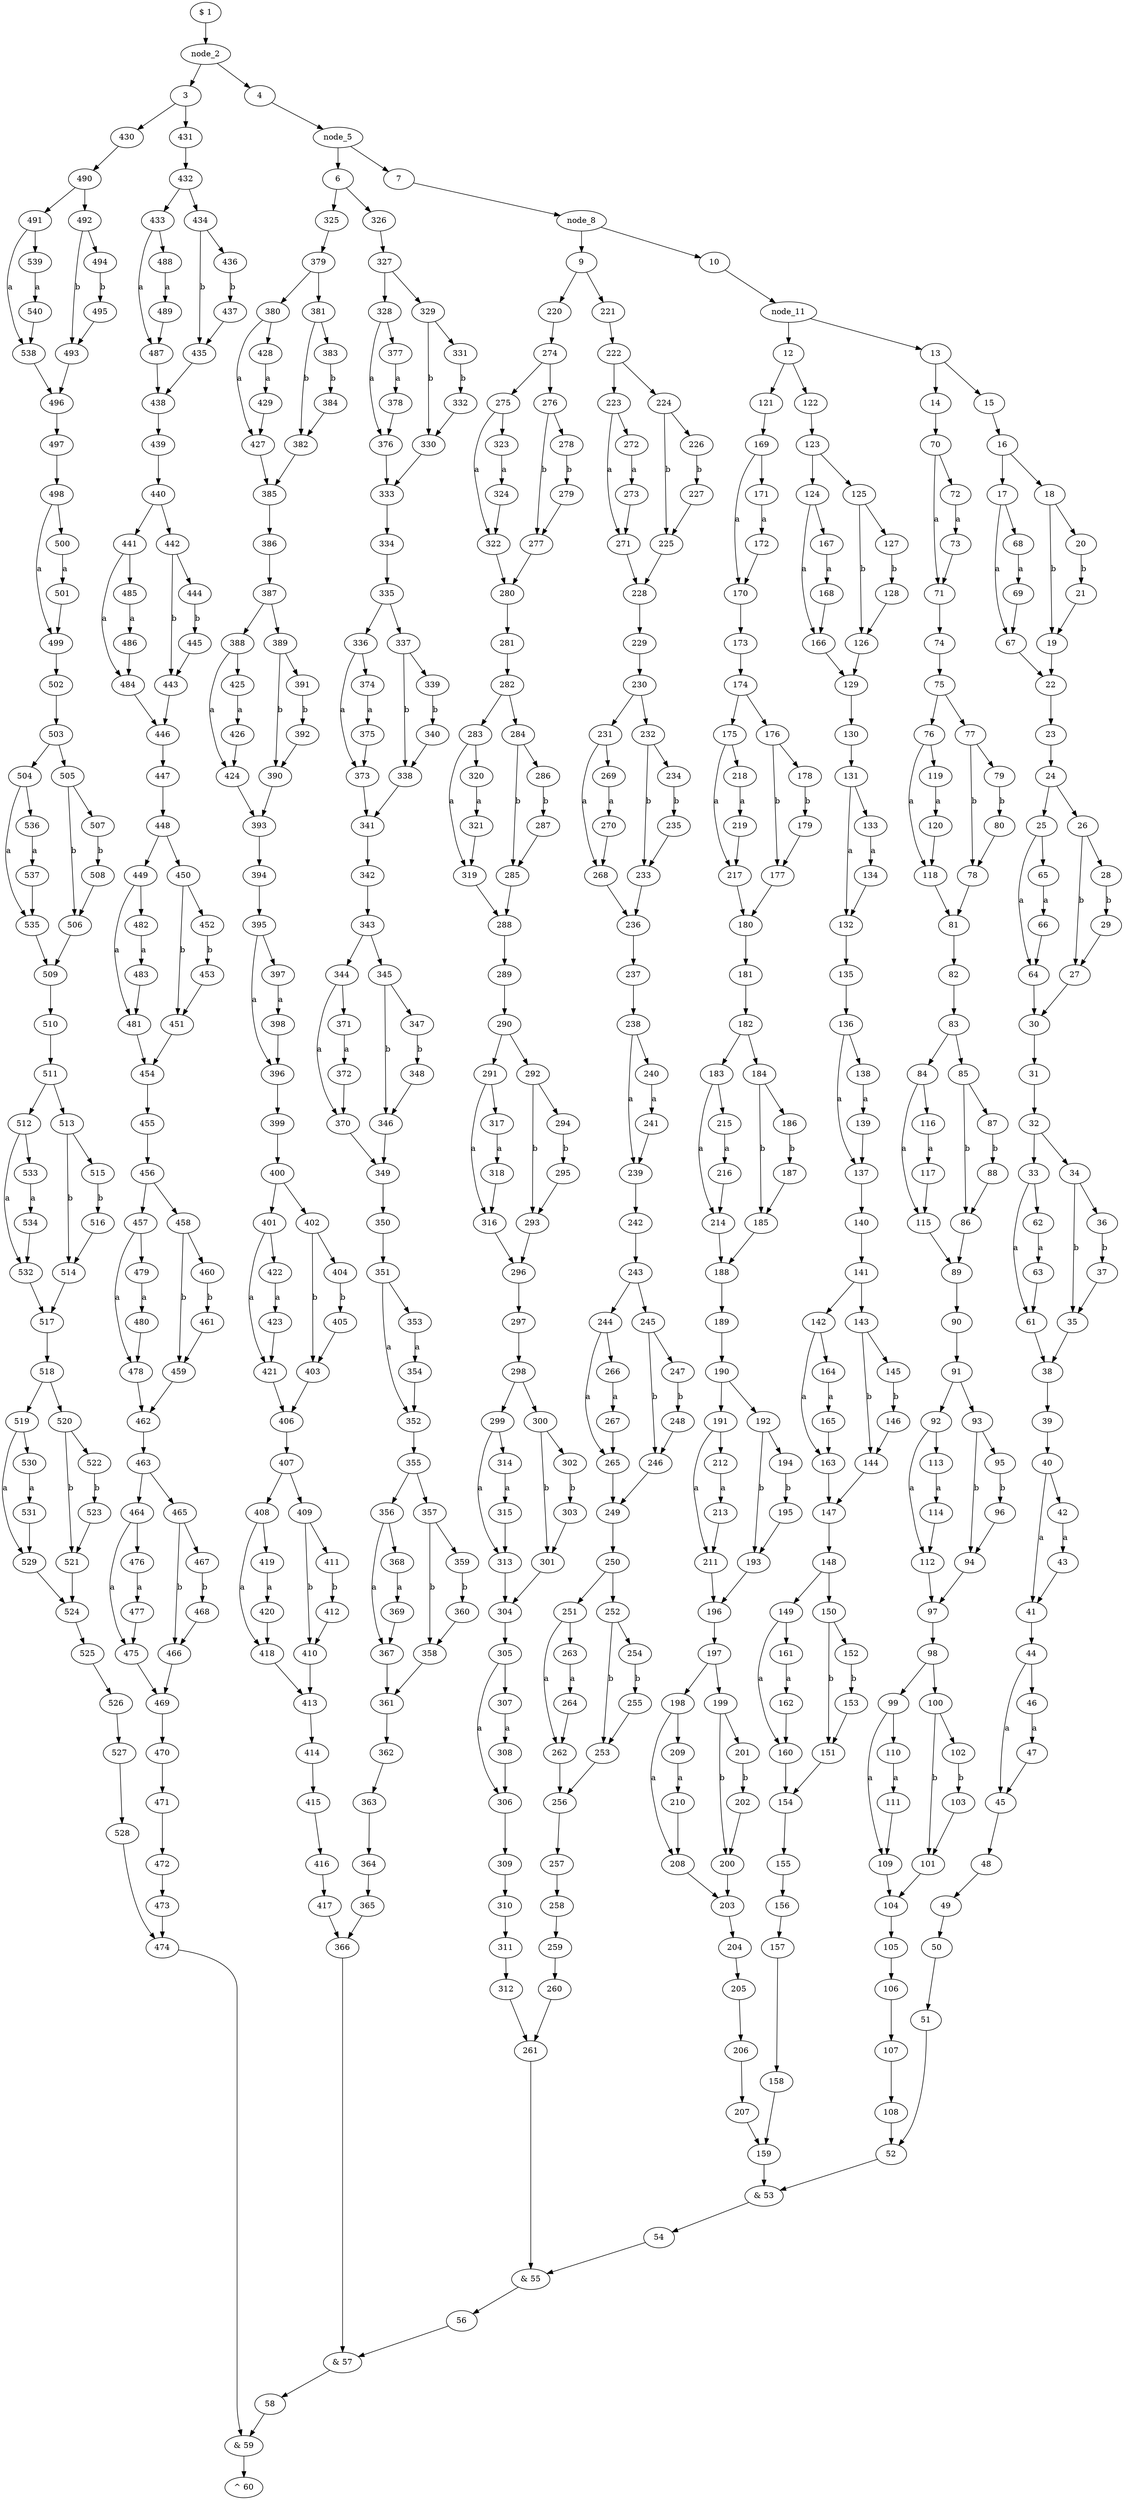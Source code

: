 digraph G {
	node_1 [label="$ 1"]
		node_1 -> node_2
		node_2 -> node_3
		node_2 -> node_4
	node_4 [label="4"]
		node_4 -> node_5
		node_5 -> node_6
		node_5 -> node_7
	node_7 [label="7"]
		node_7 -> node_8
		node_8 -> node_9
		node_8 -> node_10
	node_10 [label="10"]
		node_10 -> node_11
		node_11 -> node_12
		node_11 -> node_13
	node_13 [label="13"]
		node_13 -> node_14
		node_13 -> node_15
	node_15 [label="15"]
		node_15 -> node_16
	node_16 [label="16"]
		node_16 -> node_17
		node_16 -> node_18
	node_18 [label="18"]
		node_18 -> node_19[label = "b"]
		node_18 -> node_20
	node_20 [label="20"]
		node_20 -> node_21[label = "b"]
	node_21 [label="21"]
		node_21 -> node_19
	node_19 [label="19"]
		node_19 -> node_22
	node_22 [label="22"]
		node_22 -> node_23
	node_23 [label="23"]
		node_23 -> node_24
	node_24 [label="24"]
		node_24 -> node_25
		node_24 -> node_26
	node_26 [label="26"]
		node_26 -> node_27[label = "b"]
		node_26 -> node_28
	node_28 [label="28"]
		node_28 -> node_29[label = "b"]
	node_29 [label="29"]
		node_29 -> node_27
	node_27 [label="27"]
		node_27 -> node_30
	node_30 [label="30"]
		node_30 -> node_31
	node_31 [label="31"]
		node_31 -> node_32
	node_32 [label="32"]
		node_32 -> node_33
		node_32 -> node_34
	node_34 [label="34"]
		node_34 -> node_35[label = "b"]
		node_34 -> node_36
	node_36 [label="36"]
		node_36 -> node_37[label = "b"]
	node_37 [label="37"]
		node_37 -> node_35
	node_35 [label="35"]
		node_35 -> node_38
	node_38 [label="38"]
		node_38 -> node_39
	node_39 [label="39"]
		node_39 -> node_40
	node_40 [label="40"]
		node_40 -> node_41[label = "a"]
		node_40 -> node_42
	node_42 [label="42"]
		node_42 -> node_43[label = "a"]
	node_43 [label="43"]
		node_43 -> node_41
	node_41 [label="41"]
		node_41 -> node_44
	node_44 [label="44"]
		node_44 -> node_45[label = "a"]
		node_44 -> node_46
	node_46 [label="46"]
		node_46 -> node_47[label = "a"]
	node_47 [label="47"]
		node_47 -> node_45
	node_45 [label="45"]
		node_45 -> node_48
	node_48 [label="48"]
		node_48 -> node_49
	node_49 [label="49"]
		node_49 -> node_50
	node_50 [label="50"]
		node_50 -> node_51
	node_51 [label="51"]
		node_51 -> node_52
	node_52 [label="52"]
		node_52 -> node_53
	node_53 [label="& 53"]
		node_53 -> node_54
	node_54 [label="54"]
		node_54 -> node_55
	node_55 [label="& 55"]
		node_55 -> node_56
	node_56 [label="56"]
		node_56 -> node_57
	node_57 [label="& 57"]
		node_57 -> node_58
	node_58 [label="58"]
		node_58 -> node_59
	node_59 [label="& 59"]
		node_59 -> node_60
	node_60 [label="^ 60"]
	node_33 [label="33"]
		node_33 -> node_61[label = "a"]
		node_33 -> node_62
	node_62 [label="62"]
		node_62 -> node_63[label = "a"]
	node_63 [label="63"]
		node_63 -> node_61
	node_61 [label="61"]
		node_61 -> node_38
	node_25 [label="25"]
		node_25 -> node_64[label = "a"]
		node_25 -> node_65
	node_65 [label="65"]
		node_65 -> node_66[label = "a"]
	node_66 [label="66"]
		node_66 -> node_64
	node_64 [label="64"]
		node_64 -> node_30
	node_17 [label="17"]
		node_17 -> node_67[label = "a"]
		node_17 -> node_68
	node_68 [label="68"]
		node_68 -> node_69[label = "a"]
	node_69 [label="69"]
		node_69 -> node_67
	node_67 [label="67"]
		node_67 -> node_22
	node_14 [label="14"]
		node_14 -> node_70
	node_70 [label="70"]
		node_70 -> node_71[label = "a"]
		node_70 -> node_72
	node_72 [label="72"]
		node_72 -> node_73[label = "a"]
	node_73 [label="73"]
		node_73 -> node_71
	node_71 [label="71"]
		node_71 -> node_74
	node_74 [label="74"]
		node_74 -> node_75
	node_75 [label="75"]
		node_75 -> node_76
		node_75 -> node_77
	node_77 [label="77"]
		node_77 -> node_78[label = "b"]
		node_77 -> node_79
	node_79 [label="79"]
		node_79 -> node_80[label = "b"]
	node_80 [label="80"]
		node_80 -> node_78
	node_78 [label="78"]
		node_78 -> node_81
	node_81 [label="81"]
		node_81 -> node_82
	node_82 [label="82"]
		node_82 -> node_83
	node_83 [label="83"]
		node_83 -> node_84
		node_83 -> node_85
	node_85 [label="85"]
		node_85 -> node_86[label = "b"]
		node_85 -> node_87
	node_87 [label="87"]
		node_87 -> node_88[label = "b"]
	node_88 [label="88"]
		node_88 -> node_86
	node_86 [label="86"]
		node_86 -> node_89
	node_89 [label="89"]
		node_89 -> node_90
	node_90 [label="90"]
		node_90 -> node_91
	node_91 [label="91"]
		node_91 -> node_92
		node_91 -> node_93
	node_93 [label="93"]
		node_93 -> node_94[label = "b"]
		node_93 -> node_95
	node_95 [label="95"]
		node_95 -> node_96[label = "b"]
	node_96 [label="96"]
		node_96 -> node_94
	node_94 [label="94"]
		node_94 -> node_97
	node_97 [label="97"]
		node_97 -> node_98
	node_98 [label="98"]
		node_98 -> node_99
		node_98 -> node_100
	node_100 [label="100"]
		node_100 -> node_101[label = "b"]
		node_100 -> node_102
	node_102 [label="102"]
		node_102 -> node_103[label = "b"]
	node_103 [label="103"]
		node_103 -> node_101
	node_101 [label="101"]
		node_101 -> node_104
	node_104 [label="104"]
		node_104 -> node_105
	node_105 [label="105"]
		node_105 -> node_106
	node_106 [label="106"]
		node_106 -> node_107
	node_107 [label="107"]
		node_107 -> node_108
	node_108 [label="108"]
		node_108 -> node_52
	node_99 [label="99"]
		node_99 -> node_109[label = "a"]
		node_99 -> node_110
	node_110 [label="110"]
		node_110 -> node_111[label = "a"]
	node_111 [label="111"]
		node_111 -> node_109
	node_109 [label="109"]
		node_109 -> node_104
	node_92 [label="92"]
		node_92 -> node_112[label = "a"]
		node_92 -> node_113
	node_113 [label="113"]
		node_113 -> node_114[label = "a"]
	node_114 [label="114"]
		node_114 -> node_112
	node_112 [label="112"]
		node_112 -> node_97
	node_84 [label="84"]
		node_84 -> node_115[label = "a"]
		node_84 -> node_116
	node_116 [label="116"]
		node_116 -> node_117[label = "a"]
	node_117 [label="117"]
		node_117 -> node_115
	node_115 [label="115"]
		node_115 -> node_89
	node_76 [label="76"]
		node_76 -> node_118[label = "a"]
		node_76 -> node_119
	node_119 [label="119"]
		node_119 -> node_120[label = "a"]
	node_120 [label="120"]
		node_120 -> node_118
	node_118 [label="118"]
		node_118 -> node_81
	node_12 [label="12"]
		node_12 -> node_121
		node_12 -> node_122
	node_122 [label="122"]
		node_122 -> node_123
	node_123 [label="123"]
		node_123 -> node_124
		node_123 -> node_125
	node_125 [label="125"]
		node_125 -> node_126[label = "b"]
		node_125 -> node_127
	node_127 [label="127"]
		node_127 -> node_128[label = "b"]
	node_128 [label="128"]
		node_128 -> node_126
	node_126 [label="126"]
		node_126 -> node_129
	node_129 [label="129"]
		node_129 -> node_130
	node_130 [label="130"]
		node_130 -> node_131
	node_131 [label="131"]
		node_131 -> node_132[label = "a"]
		node_131 -> node_133
	node_133 [label="133"]
		node_133 -> node_134[label = "a"]
	node_134 [label="134"]
		node_134 -> node_132
	node_132 [label="132"]
		node_132 -> node_135
	node_135 [label="135"]
		node_135 -> node_136
	node_136 [label="136"]
		node_136 -> node_137[label = "a"]
		node_136 -> node_138
	node_138 [label="138"]
		node_138 -> node_139[label = "a"]
	node_139 [label="139"]
		node_139 -> node_137
	node_137 [label="137"]
		node_137 -> node_140
	node_140 [label="140"]
		node_140 -> node_141
	node_141 [label="141"]
		node_141 -> node_142
		node_141 -> node_143
	node_143 [label="143"]
		node_143 -> node_144[label = "b"]
		node_143 -> node_145
	node_145 [label="145"]
		node_145 -> node_146[label = "b"]
	node_146 [label="146"]
		node_146 -> node_144
	node_144 [label="144"]
		node_144 -> node_147
	node_147 [label="147"]
		node_147 -> node_148
	node_148 [label="148"]
		node_148 -> node_149
		node_148 -> node_150
	node_150 [label="150"]
		node_150 -> node_151[label = "b"]
		node_150 -> node_152
	node_152 [label="152"]
		node_152 -> node_153[label = "b"]
	node_153 [label="153"]
		node_153 -> node_151
	node_151 [label="151"]
		node_151 -> node_154
	node_154 [label="154"]
		node_154 -> node_155
	node_155 [label="155"]
		node_155 -> node_156
	node_156 [label="156"]
		node_156 -> node_157
	node_157 [label="157"]
		node_157 -> node_158
	node_158 [label="158"]
		node_158 -> node_159
	node_159 [label="159"]
		node_159 -> node_53
	node_149 [label="149"]
		node_149 -> node_160[label = "a"]
		node_149 -> node_161
	node_161 [label="161"]
		node_161 -> node_162[label = "a"]
	node_162 [label="162"]
		node_162 -> node_160
	node_160 [label="160"]
		node_160 -> node_154
	node_142 [label="142"]
		node_142 -> node_163[label = "a"]
		node_142 -> node_164
	node_164 [label="164"]
		node_164 -> node_165[label = "a"]
	node_165 [label="165"]
		node_165 -> node_163
	node_163 [label="163"]
		node_163 -> node_147
	node_124 [label="124"]
		node_124 -> node_166[label = "a"]
		node_124 -> node_167
	node_167 [label="167"]
		node_167 -> node_168[label = "a"]
	node_168 [label="168"]
		node_168 -> node_166
	node_166 [label="166"]
		node_166 -> node_129
	node_121 [label="121"]
		node_121 -> node_169
	node_169 [label="169"]
		node_169 -> node_170[label = "a"]
		node_169 -> node_171
	node_171 [label="171"]
		node_171 -> node_172[label = "a"]
	node_172 [label="172"]
		node_172 -> node_170
	node_170 [label="170"]
		node_170 -> node_173
	node_173 [label="173"]
		node_173 -> node_174
	node_174 [label="174"]
		node_174 -> node_175
		node_174 -> node_176
	node_176 [label="176"]
		node_176 -> node_177[label = "b"]
		node_176 -> node_178
	node_178 [label="178"]
		node_178 -> node_179[label = "b"]
	node_179 [label="179"]
		node_179 -> node_177
	node_177 [label="177"]
		node_177 -> node_180
	node_180 [label="180"]
		node_180 -> node_181
	node_181 [label="181"]
		node_181 -> node_182
	node_182 [label="182"]
		node_182 -> node_183
		node_182 -> node_184
	node_184 [label="184"]
		node_184 -> node_185[label = "b"]
		node_184 -> node_186
	node_186 [label="186"]
		node_186 -> node_187[label = "b"]
	node_187 [label="187"]
		node_187 -> node_185
	node_185 [label="185"]
		node_185 -> node_188
	node_188 [label="188"]
		node_188 -> node_189
	node_189 [label="189"]
		node_189 -> node_190
	node_190 [label="190"]
		node_190 -> node_191
		node_190 -> node_192
	node_192 [label="192"]
		node_192 -> node_193[label = "b"]
		node_192 -> node_194
	node_194 [label="194"]
		node_194 -> node_195[label = "b"]
	node_195 [label="195"]
		node_195 -> node_193
	node_193 [label="193"]
		node_193 -> node_196
	node_196 [label="196"]
		node_196 -> node_197
	node_197 [label="197"]
		node_197 -> node_198
		node_197 -> node_199
	node_199 [label="199"]
		node_199 -> node_200[label = "b"]
		node_199 -> node_201
	node_201 [label="201"]
		node_201 -> node_202[label = "b"]
	node_202 [label="202"]
		node_202 -> node_200
	node_200 [label="200"]
		node_200 -> node_203
	node_203 [label="203"]
		node_203 -> node_204
	node_204 [label="204"]
		node_204 -> node_205
	node_205 [label="205"]
		node_205 -> node_206
	node_206 [label="206"]
		node_206 -> node_207
	node_207 [label="207"]
		node_207 -> node_159
	node_198 [label="198"]
		node_198 -> node_208[label = "a"]
		node_198 -> node_209
	node_209 [label="209"]
		node_209 -> node_210[label = "a"]
	node_210 [label="210"]
		node_210 -> node_208
	node_208 [label="208"]
		node_208 -> node_203
	node_191 [label="191"]
		node_191 -> node_211[label = "a"]
		node_191 -> node_212
	node_212 [label="212"]
		node_212 -> node_213[label = "a"]
	node_213 [label="213"]
		node_213 -> node_211
	node_211 [label="211"]
		node_211 -> node_196
	node_183 [label="183"]
		node_183 -> node_214[label = "a"]
		node_183 -> node_215
	node_215 [label="215"]
		node_215 -> node_216[label = "a"]
	node_216 [label="216"]
		node_216 -> node_214
	node_214 [label="214"]
		node_214 -> node_188
	node_175 [label="175"]
		node_175 -> node_217[label = "a"]
		node_175 -> node_218
	node_218 [label="218"]
		node_218 -> node_219[label = "a"]
	node_219 [label="219"]
		node_219 -> node_217
	node_217 [label="217"]
		node_217 -> node_180
	node_9 [label="9"]
		node_9 -> node_220
		node_9 -> node_221
	node_221 [label="221"]
		node_221 -> node_222
	node_222 [label="222"]
		node_222 -> node_223
		node_222 -> node_224
	node_224 [label="224"]
		node_224 -> node_225[label = "b"]
		node_224 -> node_226
	node_226 [label="226"]
		node_226 -> node_227[label = "b"]
	node_227 [label="227"]
		node_227 -> node_225
	node_225 [label="225"]
		node_225 -> node_228
	node_228 [label="228"]
		node_228 -> node_229
	node_229 [label="229"]
		node_229 -> node_230
	node_230 [label="230"]
		node_230 -> node_231
		node_230 -> node_232
	node_232 [label="232"]
		node_232 -> node_233[label = "b"]
		node_232 -> node_234
	node_234 [label="234"]
		node_234 -> node_235[label = "b"]
	node_235 [label="235"]
		node_235 -> node_233
	node_233 [label="233"]
		node_233 -> node_236
	node_236 [label="236"]
		node_236 -> node_237
	node_237 [label="237"]
		node_237 -> node_238
	node_238 [label="238"]
		node_238 -> node_239[label = "a"]
		node_238 -> node_240
	node_240 [label="240"]
		node_240 -> node_241[label = "a"]
	node_241 [label="241"]
		node_241 -> node_239
	node_239 [label="239"]
		node_239 -> node_242
	node_242 [label="242"]
		node_242 -> node_243
	node_243 [label="243"]
		node_243 -> node_244
		node_243 -> node_245
	node_245 [label="245"]
		node_245 -> node_246[label = "b"]
		node_245 -> node_247
	node_247 [label="247"]
		node_247 -> node_248[label = "b"]
	node_248 [label="248"]
		node_248 -> node_246
	node_246 [label="246"]
		node_246 -> node_249
	node_249 [label="249"]
		node_249 -> node_250
	node_250 [label="250"]
		node_250 -> node_251
		node_250 -> node_252
	node_252 [label="252"]
		node_252 -> node_253[label = "b"]
		node_252 -> node_254
	node_254 [label="254"]
		node_254 -> node_255[label = "b"]
	node_255 [label="255"]
		node_255 -> node_253
	node_253 [label="253"]
		node_253 -> node_256
	node_256 [label="256"]
		node_256 -> node_257
	node_257 [label="257"]
		node_257 -> node_258
	node_258 [label="258"]
		node_258 -> node_259
	node_259 [label="259"]
		node_259 -> node_260
	node_260 [label="260"]
		node_260 -> node_261
	node_261 [label="261"]
		node_261 -> node_55
	node_251 [label="251"]
		node_251 -> node_262[label = "a"]
		node_251 -> node_263
	node_263 [label="263"]
		node_263 -> node_264[label = "a"]
	node_264 [label="264"]
		node_264 -> node_262
	node_262 [label="262"]
		node_262 -> node_256
	node_244 [label="244"]
		node_244 -> node_265[label = "a"]
		node_244 -> node_266
	node_266 [label="266"]
		node_266 -> node_267[label = "a"]
	node_267 [label="267"]
		node_267 -> node_265
	node_265 [label="265"]
		node_265 -> node_249
	node_231 [label="231"]
		node_231 -> node_268[label = "a"]
		node_231 -> node_269
	node_269 [label="269"]
		node_269 -> node_270[label = "a"]
	node_270 [label="270"]
		node_270 -> node_268
	node_268 [label="268"]
		node_268 -> node_236
	node_223 [label="223"]
		node_223 -> node_271[label = "a"]
		node_223 -> node_272
	node_272 [label="272"]
		node_272 -> node_273[label = "a"]
	node_273 [label="273"]
		node_273 -> node_271
	node_271 [label="271"]
		node_271 -> node_228
	node_220 [label="220"]
		node_220 -> node_274
	node_274 [label="274"]
		node_274 -> node_275
		node_274 -> node_276
	node_276 [label="276"]
		node_276 -> node_277[label = "b"]
		node_276 -> node_278
	node_278 [label="278"]
		node_278 -> node_279[label = "b"]
	node_279 [label="279"]
		node_279 -> node_277
	node_277 [label="277"]
		node_277 -> node_280
	node_280 [label="280"]
		node_280 -> node_281
	node_281 [label="281"]
		node_281 -> node_282
	node_282 [label="282"]
		node_282 -> node_283
		node_282 -> node_284
	node_284 [label="284"]
		node_284 -> node_285[label = "b"]
		node_284 -> node_286
	node_286 [label="286"]
		node_286 -> node_287[label = "b"]
	node_287 [label="287"]
		node_287 -> node_285
	node_285 [label="285"]
		node_285 -> node_288
	node_288 [label="288"]
		node_288 -> node_289
	node_289 [label="289"]
		node_289 -> node_290
	node_290 [label="290"]
		node_290 -> node_291
		node_290 -> node_292
	node_292 [label="292"]
		node_292 -> node_293[label = "b"]
		node_292 -> node_294
	node_294 [label="294"]
		node_294 -> node_295[label = "b"]
	node_295 [label="295"]
		node_295 -> node_293
	node_293 [label="293"]
		node_293 -> node_296
	node_296 [label="296"]
		node_296 -> node_297
	node_297 [label="297"]
		node_297 -> node_298
	node_298 [label="298"]
		node_298 -> node_299
		node_298 -> node_300
	node_300 [label="300"]
		node_300 -> node_301[label = "b"]
		node_300 -> node_302
	node_302 [label="302"]
		node_302 -> node_303[label = "b"]
	node_303 [label="303"]
		node_303 -> node_301
	node_301 [label="301"]
		node_301 -> node_304
	node_304 [label="304"]
		node_304 -> node_305
	node_305 [label="305"]
		node_305 -> node_306[label = "a"]
		node_305 -> node_307
	node_307 [label="307"]
		node_307 -> node_308[label = "a"]
	node_308 [label="308"]
		node_308 -> node_306
	node_306 [label="306"]
		node_306 -> node_309
	node_309 [label="309"]
		node_309 -> node_310
	node_310 [label="310"]
		node_310 -> node_311
	node_311 [label="311"]
		node_311 -> node_312
	node_312 [label="312"]
		node_312 -> node_261
	node_299 [label="299"]
		node_299 -> node_313[label = "a"]
		node_299 -> node_314
	node_314 [label="314"]
		node_314 -> node_315[label = "a"]
	node_315 [label="315"]
		node_315 -> node_313
	node_313 [label="313"]
		node_313 -> node_304
	node_291 [label="291"]
		node_291 -> node_316[label = "a"]
		node_291 -> node_317
	node_317 [label="317"]
		node_317 -> node_318[label = "a"]
	node_318 [label="318"]
		node_318 -> node_316
	node_316 [label="316"]
		node_316 -> node_296
	node_283 [label="283"]
		node_283 -> node_319[label = "a"]
		node_283 -> node_320
	node_320 [label="320"]
		node_320 -> node_321[label = "a"]
	node_321 [label="321"]
		node_321 -> node_319
	node_319 [label="319"]
		node_319 -> node_288
	node_275 [label="275"]
		node_275 -> node_322[label = "a"]
		node_275 -> node_323
	node_323 [label="323"]
		node_323 -> node_324[label = "a"]
	node_324 [label="324"]
		node_324 -> node_322
	node_322 [label="322"]
		node_322 -> node_280
	node_6 [label="6"]
		node_6 -> node_325
		node_6 -> node_326
	node_326 [label="326"]
		node_326 -> node_327
	node_327 [label="327"]
		node_327 -> node_328
		node_327 -> node_329
	node_329 [label="329"]
		node_329 -> node_330[label = "b"]
		node_329 -> node_331
	node_331 [label="331"]
		node_331 -> node_332[label = "b"]
	node_332 [label="332"]
		node_332 -> node_330
	node_330 [label="330"]
		node_330 -> node_333
	node_333 [label="333"]
		node_333 -> node_334
	node_334 [label="334"]
		node_334 -> node_335
	node_335 [label="335"]
		node_335 -> node_336
		node_335 -> node_337
	node_337 [label="337"]
		node_337 -> node_338[label = "b"]
		node_337 -> node_339
	node_339 [label="339"]
		node_339 -> node_340[label = "b"]
	node_340 [label="340"]
		node_340 -> node_338
	node_338 [label="338"]
		node_338 -> node_341
	node_341 [label="341"]
		node_341 -> node_342
	node_342 [label="342"]
		node_342 -> node_343
	node_343 [label="343"]
		node_343 -> node_344
		node_343 -> node_345
	node_345 [label="345"]
		node_345 -> node_346[label = "b"]
		node_345 -> node_347
	node_347 [label="347"]
		node_347 -> node_348[label = "b"]
	node_348 [label="348"]
		node_348 -> node_346
	node_346 [label="346"]
		node_346 -> node_349
	node_349 [label="349"]
		node_349 -> node_350
	node_350 [label="350"]
		node_350 -> node_351
	node_351 [label="351"]
		node_351 -> node_352[label = "a"]
		node_351 -> node_353
	node_353 [label="353"]
		node_353 -> node_354[label = "a"]
	node_354 [label="354"]
		node_354 -> node_352
	node_352 [label="352"]
		node_352 -> node_355
	node_355 [label="355"]
		node_355 -> node_356
		node_355 -> node_357
	node_357 [label="357"]
		node_357 -> node_358[label = "b"]
		node_357 -> node_359
	node_359 [label="359"]
		node_359 -> node_360[label = "b"]
	node_360 [label="360"]
		node_360 -> node_358
	node_358 [label="358"]
		node_358 -> node_361
	node_361 [label="361"]
		node_361 -> node_362
	node_362 [label="362"]
		node_362 -> node_363
	node_363 [label="363"]
		node_363 -> node_364
	node_364 [label="364"]
		node_364 -> node_365
	node_365 [label="365"]
		node_365 -> node_366
	node_366 [label="366"]
		node_366 -> node_57
	node_356 [label="356"]
		node_356 -> node_367[label = "a"]
		node_356 -> node_368
	node_368 [label="368"]
		node_368 -> node_369[label = "a"]
	node_369 [label="369"]
		node_369 -> node_367
	node_367 [label="367"]
		node_367 -> node_361
	node_344 [label="344"]
		node_344 -> node_370[label = "a"]
		node_344 -> node_371
	node_371 [label="371"]
		node_371 -> node_372[label = "a"]
	node_372 [label="372"]
		node_372 -> node_370
	node_370 [label="370"]
		node_370 -> node_349
	node_336 [label="336"]
		node_336 -> node_373[label = "a"]
		node_336 -> node_374
	node_374 [label="374"]
		node_374 -> node_375[label = "a"]
	node_375 [label="375"]
		node_375 -> node_373
	node_373 [label="373"]
		node_373 -> node_341
	node_328 [label="328"]
		node_328 -> node_376[label = "a"]
		node_328 -> node_377
	node_377 [label="377"]
		node_377 -> node_378[label = "a"]
	node_378 [label="378"]
		node_378 -> node_376
	node_376 [label="376"]
		node_376 -> node_333
	node_325 [label="325"]
		node_325 -> node_379
	node_379 [label="379"]
		node_379 -> node_380
		node_379 -> node_381
	node_381 [label="381"]
		node_381 -> node_382[label = "b"]
		node_381 -> node_383
	node_383 [label="383"]
		node_383 -> node_384[label = "b"]
	node_384 [label="384"]
		node_384 -> node_382
	node_382 [label="382"]
		node_382 -> node_385
	node_385 [label="385"]
		node_385 -> node_386
	node_386 [label="386"]
		node_386 -> node_387
	node_387 [label="387"]
		node_387 -> node_388
		node_387 -> node_389
	node_389 [label="389"]
		node_389 -> node_390[label = "b"]
		node_389 -> node_391
	node_391 [label="391"]
		node_391 -> node_392[label = "b"]
	node_392 [label="392"]
		node_392 -> node_390
	node_390 [label="390"]
		node_390 -> node_393
	node_393 [label="393"]
		node_393 -> node_394
	node_394 [label="394"]
		node_394 -> node_395
	node_395 [label="395"]
		node_395 -> node_396[label = "a"]
		node_395 -> node_397
	node_397 [label="397"]
		node_397 -> node_398[label = "a"]
	node_398 [label="398"]
		node_398 -> node_396
	node_396 [label="396"]
		node_396 -> node_399
	node_399 [label="399"]
		node_399 -> node_400
	node_400 [label="400"]
		node_400 -> node_401
		node_400 -> node_402
	node_402 [label="402"]
		node_402 -> node_403[label = "b"]
		node_402 -> node_404
	node_404 [label="404"]
		node_404 -> node_405[label = "b"]
	node_405 [label="405"]
		node_405 -> node_403
	node_403 [label="403"]
		node_403 -> node_406
	node_406 [label="406"]
		node_406 -> node_407
	node_407 [label="407"]
		node_407 -> node_408
		node_407 -> node_409
	node_409 [label="409"]
		node_409 -> node_410[label = "b"]
		node_409 -> node_411
	node_411 [label="411"]
		node_411 -> node_412[label = "b"]
	node_412 [label="412"]
		node_412 -> node_410
	node_410 [label="410"]
		node_410 -> node_413
	node_413 [label="413"]
		node_413 -> node_414
	node_414 [label="414"]
		node_414 -> node_415
	node_415 [label="415"]
		node_415 -> node_416
	node_416 [label="416"]
		node_416 -> node_417
	node_417 [label="417"]
		node_417 -> node_366
	node_408 [label="408"]
		node_408 -> node_418[label = "a"]
		node_408 -> node_419
	node_419 [label="419"]
		node_419 -> node_420[label = "a"]
	node_420 [label="420"]
		node_420 -> node_418
	node_418 [label="418"]
		node_418 -> node_413
	node_401 [label="401"]
		node_401 -> node_421[label = "a"]
		node_401 -> node_422
	node_422 [label="422"]
		node_422 -> node_423[label = "a"]
	node_423 [label="423"]
		node_423 -> node_421
	node_421 [label="421"]
		node_421 -> node_406
	node_388 [label="388"]
		node_388 -> node_424[label = "a"]
		node_388 -> node_425
	node_425 [label="425"]
		node_425 -> node_426[label = "a"]
	node_426 [label="426"]
		node_426 -> node_424
	node_424 [label="424"]
		node_424 -> node_393
	node_380 [label="380"]
		node_380 -> node_427[label = "a"]
		node_380 -> node_428
	node_428 [label="428"]
		node_428 -> node_429[label = "a"]
	node_429 [label="429"]
		node_429 -> node_427
	node_427 [label="427"]
		node_427 -> node_385
	node_3 [label="3"]
		node_3 -> node_430
		node_3 -> node_431
	node_431 [label="431"]
		node_431 -> node_432
	node_432 [label="432"]
		node_432 -> node_433
		node_432 -> node_434
	node_434 [label="434"]
		node_434 -> node_435[label = "b"]
		node_434 -> node_436
	node_436 [label="436"]
		node_436 -> node_437[label = "b"]
	node_437 [label="437"]
		node_437 -> node_435
	node_435 [label="435"]
		node_435 -> node_438
	node_438 [label="438"]
		node_438 -> node_439
	node_439 [label="439"]
		node_439 -> node_440
	node_440 [label="440"]
		node_440 -> node_441
		node_440 -> node_442
	node_442 [label="442"]
		node_442 -> node_443[label = "b"]
		node_442 -> node_444
	node_444 [label="444"]
		node_444 -> node_445[label = "b"]
	node_445 [label="445"]
		node_445 -> node_443
	node_443 [label="443"]
		node_443 -> node_446
	node_446 [label="446"]
		node_446 -> node_447
	node_447 [label="447"]
		node_447 -> node_448
	node_448 [label="448"]
		node_448 -> node_449
		node_448 -> node_450
	node_450 [label="450"]
		node_450 -> node_451[label = "b"]
		node_450 -> node_452
	node_452 [label="452"]
		node_452 -> node_453[label = "b"]
	node_453 [label="453"]
		node_453 -> node_451
	node_451 [label="451"]
		node_451 -> node_454
	node_454 [label="454"]
		node_454 -> node_455
	node_455 [label="455"]
		node_455 -> node_456
	node_456 [label="456"]
		node_456 -> node_457
		node_456 -> node_458
	node_458 [label="458"]
		node_458 -> node_459[label = "b"]
		node_458 -> node_460
	node_460 [label="460"]
		node_460 -> node_461[label = "b"]
	node_461 [label="461"]
		node_461 -> node_459
	node_459 [label="459"]
		node_459 -> node_462
	node_462 [label="462"]
		node_462 -> node_463
	node_463 [label="463"]
		node_463 -> node_464
		node_463 -> node_465
	node_465 [label="465"]
		node_465 -> node_466[label = "b"]
		node_465 -> node_467
	node_467 [label="467"]
		node_467 -> node_468[label = "b"]
	node_468 [label="468"]
		node_468 -> node_466
	node_466 [label="466"]
		node_466 -> node_469
	node_469 [label="469"]
		node_469 -> node_470
	node_470 [label="470"]
		node_470 -> node_471
	node_471 [label="471"]
		node_471 -> node_472
	node_472 [label="472"]
		node_472 -> node_473
	node_473 [label="473"]
		node_473 -> node_474
	node_474 [label="474"]
		node_474 -> node_59
	node_464 [label="464"]
		node_464 -> node_475[label = "a"]
		node_464 -> node_476
	node_476 [label="476"]
		node_476 -> node_477[label = "a"]
	node_477 [label="477"]
		node_477 -> node_475
	node_475 [label="475"]
		node_475 -> node_469
	node_457 [label="457"]
		node_457 -> node_478[label = "a"]
		node_457 -> node_479
	node_479 [label="479"]
		node_479 -> node_480[label = "a"]
	node_480 [label="480"]
		node_480 -> node_478
	node_478 [label="478"]
		node_478 -> node_462
	node_449 [label="449"]
		node_449 -> node_481[label = "a"]
		node_449 -> node_482
	node_482 [label="482"]
		node_482 -> node_483[label = "a"]
	node_483 [label="483"]
		node_483 -> node_481
	node_481 [label="481"]
		node_481 -> node_454
	node_441 [label="441"]
		node_441 -> node_484[label = "a"]
		node_441 -> node_485
	node_485 [label="485"]
		node_485 -> node_486[label = "a"]
	node_486 [label="486"]
		node_486 -> node_484
	node_484 [label="484"]
		node_484 -> node_446
	node_433 [label="433"]
		node_433 -> node_487[label = "a"]
		node_433 -> node_488
	node_488 [label="488"]
		node_488 -> node_489[label = "a"]
	node_489 [label="489"]
		node_489 -> node_487
	node_487 [label="487"]
		node_487 -> node_438
	node_430 [label="430"]
		node_430 -> node_490
	node_490 [label="490"]
		node_490 -> node_491
		node_490 -> node_492
	node_492 [label="492"]
		node_492 -> node_493[label = "b"]
		node_492 -> node_494
	node_494 [label="494"]
		node_494 -> node_495[label = "b"]
	node_495 [label="495"]
		node_495 -> node_493
	node_493 [label="493"]
		node_493 -> node_496
	node_496 [label="496"]
		node_496 -> node_497
	node_497 [label="497"]
		node_497 -> node_498
	node_498 [label="498"]
		node_498 -> node_499[label = "a"]
		node_498 -> node_500
	node_500 [label="500"]
		node_500 -> node_501[label = "a"]
	node_501 [label="501"]
		node_501 -> node_499
	node_499 [label="499"]
		node_499 -> node_502
	node_502 [label="502"]
		node_502 -> node_503
	node_503 [label="503"]
		node_503 -> node_504
		node_503 -> node_505
	node_505 [label="505"]
		node_505 -> node_506[label = "b"]
		node_505 -> node_507
	node_507 [label="507"]
		node_507 -> node_508[label = "b"]
	node_508 [label="508"]
		node_508 -> node_506
	node_506 [label="506"]
		node_506 -> node_509
	node_509 [label="509"]
		node_509 -> node_510
	node_510 [label="510"]
		node_510 -> node_511
	node_511 [label="511"]
		node_511 -> node_512
		node_511 -> node_513
	node_513 [label="513"]
		node_513 -> node_514[label = "b"]
		node_513 -> node_515
	node_515 [label="515"]
		node_515 -> node_516[label = "b"]
	node_516 [label="516"]
		node_516 -> node_514
	node_514 [label="514"]
		node_514 -> node_517
	node_517 [label="517"]
		node_517 -> node_518
	node_518 [label="518"]
		node_518 -> node_519
		node_518 -> node_520
	node_520 [label="520"]
		node_520 -> node_521[label = "b"]
		node_520 -> node_522
	node_522 [label="522"]
		node_522 -> node_523[label = "b"]
	node_523 [label="523"]
		node_523 -> node_521
	node_521 [label="521"]
		node_521 -> node_524
	node_524 [label="524"]
		node_524 -> node_525
	node_525 [label="525"]
		node_525 -> node_526
	node_526 [label="526"]
		node_526 -> node_527
	node_527 [label="527"]
		node_527 -> node_528
	node_528 [label="528"]
		node_528 -> node_474
	node_519 [label="519"]
		node_519 -> node_529[label = "a"]
		node_519 -> node_530
	node_530 [label="530"]
		node_530 -> node_531[label = "a"]
	node_531 [label="531"]
		node_531 -> node_529
	node_529 [label="529"]
		node_529 -> node_524
	node_512 [label="512"]
		node_512 -> node_532[label = "a"]
		node_512 -> node_533
	node_533 [label="533"]
		node_533 -> node_534[label = "a"]
	node_534 [label="534"]
		node_534 -> node_532
	node_532 [label="532"]
		node_532 -> node_517
	node_504 [label="504"]
		node_504 -> node_535[label = "a"]
		node_504 -> node_536
	node_536 [label="536"]
		node_536 -> node_537[label = "a"]
	node_537 [label="537"]
		node_537 -> node_535
	node_535 [label="535"]
		node_535 -> node_509
	node_491 [label="491"]
		node_491 -> node_538[label = "a"]
		node_491 -> node_539
	node_539 [label="539"]
		node_539 -> node_540[label = "a"]
	node_540 [label="540"]
		node_540 -> node_538
	node_538 [label="538"]
		node_538 -> node_496
}
